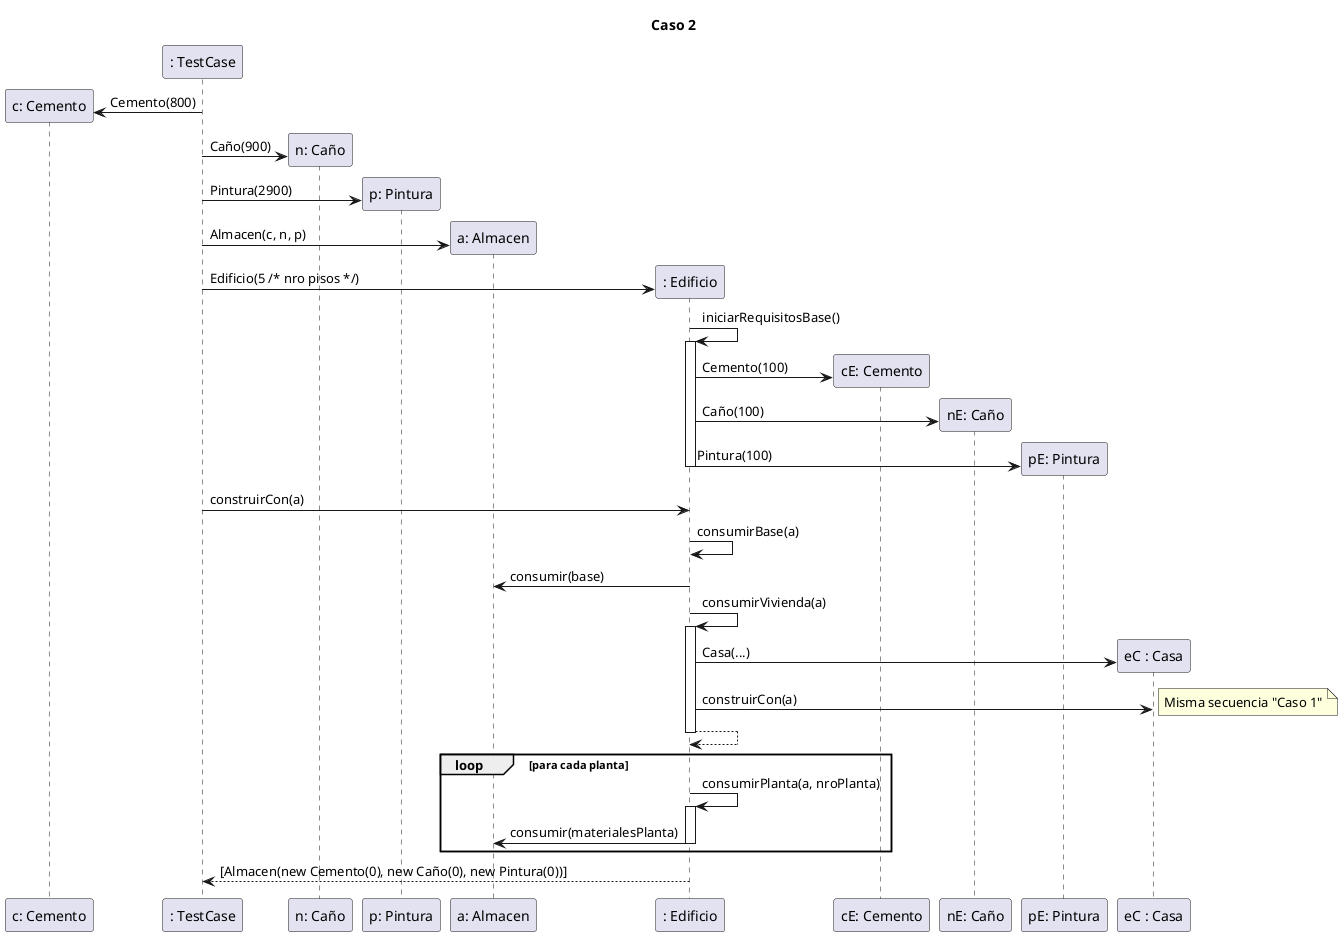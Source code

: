 @startuml

title Caso 2

create "c: Cemento"
": TestCase" -> "c: Cemento": Cemento(800)

create "n: Caño"
": TestCase" -> "n: Caño": Caño(900)
 
create "p: Pintura"
": TestCase" -> "p: Pintura": Pintura(2900)
 
create "a: Almacen"
": TestCase" -> "a: Almacen": Almacen(c, n, p)

create ": Edificio"
": TestCase" -> ": Edificio": Edificio(5 /* nro pisos */)

": Edificio" -> ": Edificio": iniciarRequisitosBase()
activate ": Edificio"

create "cE: Cemento"
": Edificio" -> "cE: Cemento": Cemento(100)

create "nE: Caño"
": Edificio" -> "nE: Caño": Caño(100)

create "pE: Pintura"
": Edificio" -> "pE: Pintura": Pintura(100)

deactivate ": Edificio"

": TestCase" -> ": Edificio": construirCon(a)
": Edificio" -> ": Edificio": consumirBase(a)
": Edificio" -> "a: Almacen": consumir(base)
": Edificio" -> ": Edificio": consumirVivienda(a)
activate ": Edificio"
create "eC : Casa"
": Edificio" -> "eC : Casa": Casa(...)

": Edificio" -> "eC : Casa": construirCon(a)
note right
    Misma secuencia "Caso 1"
end note
return

deactivate ": Edificio"

loop para cada planta
": Edificio" -> ": Edificio": consumirPlanta(a, nroPlanta)
activate ": Edificio"
": Edificio" -> "a: Almacen": consumir(materialesPlanta)
deactivate ": Edificio"

end

": Edificio" --> ": TestCase":  [Almacen(new Cemento(0), new Caño(0), new Pintura(0))]
@enduml
